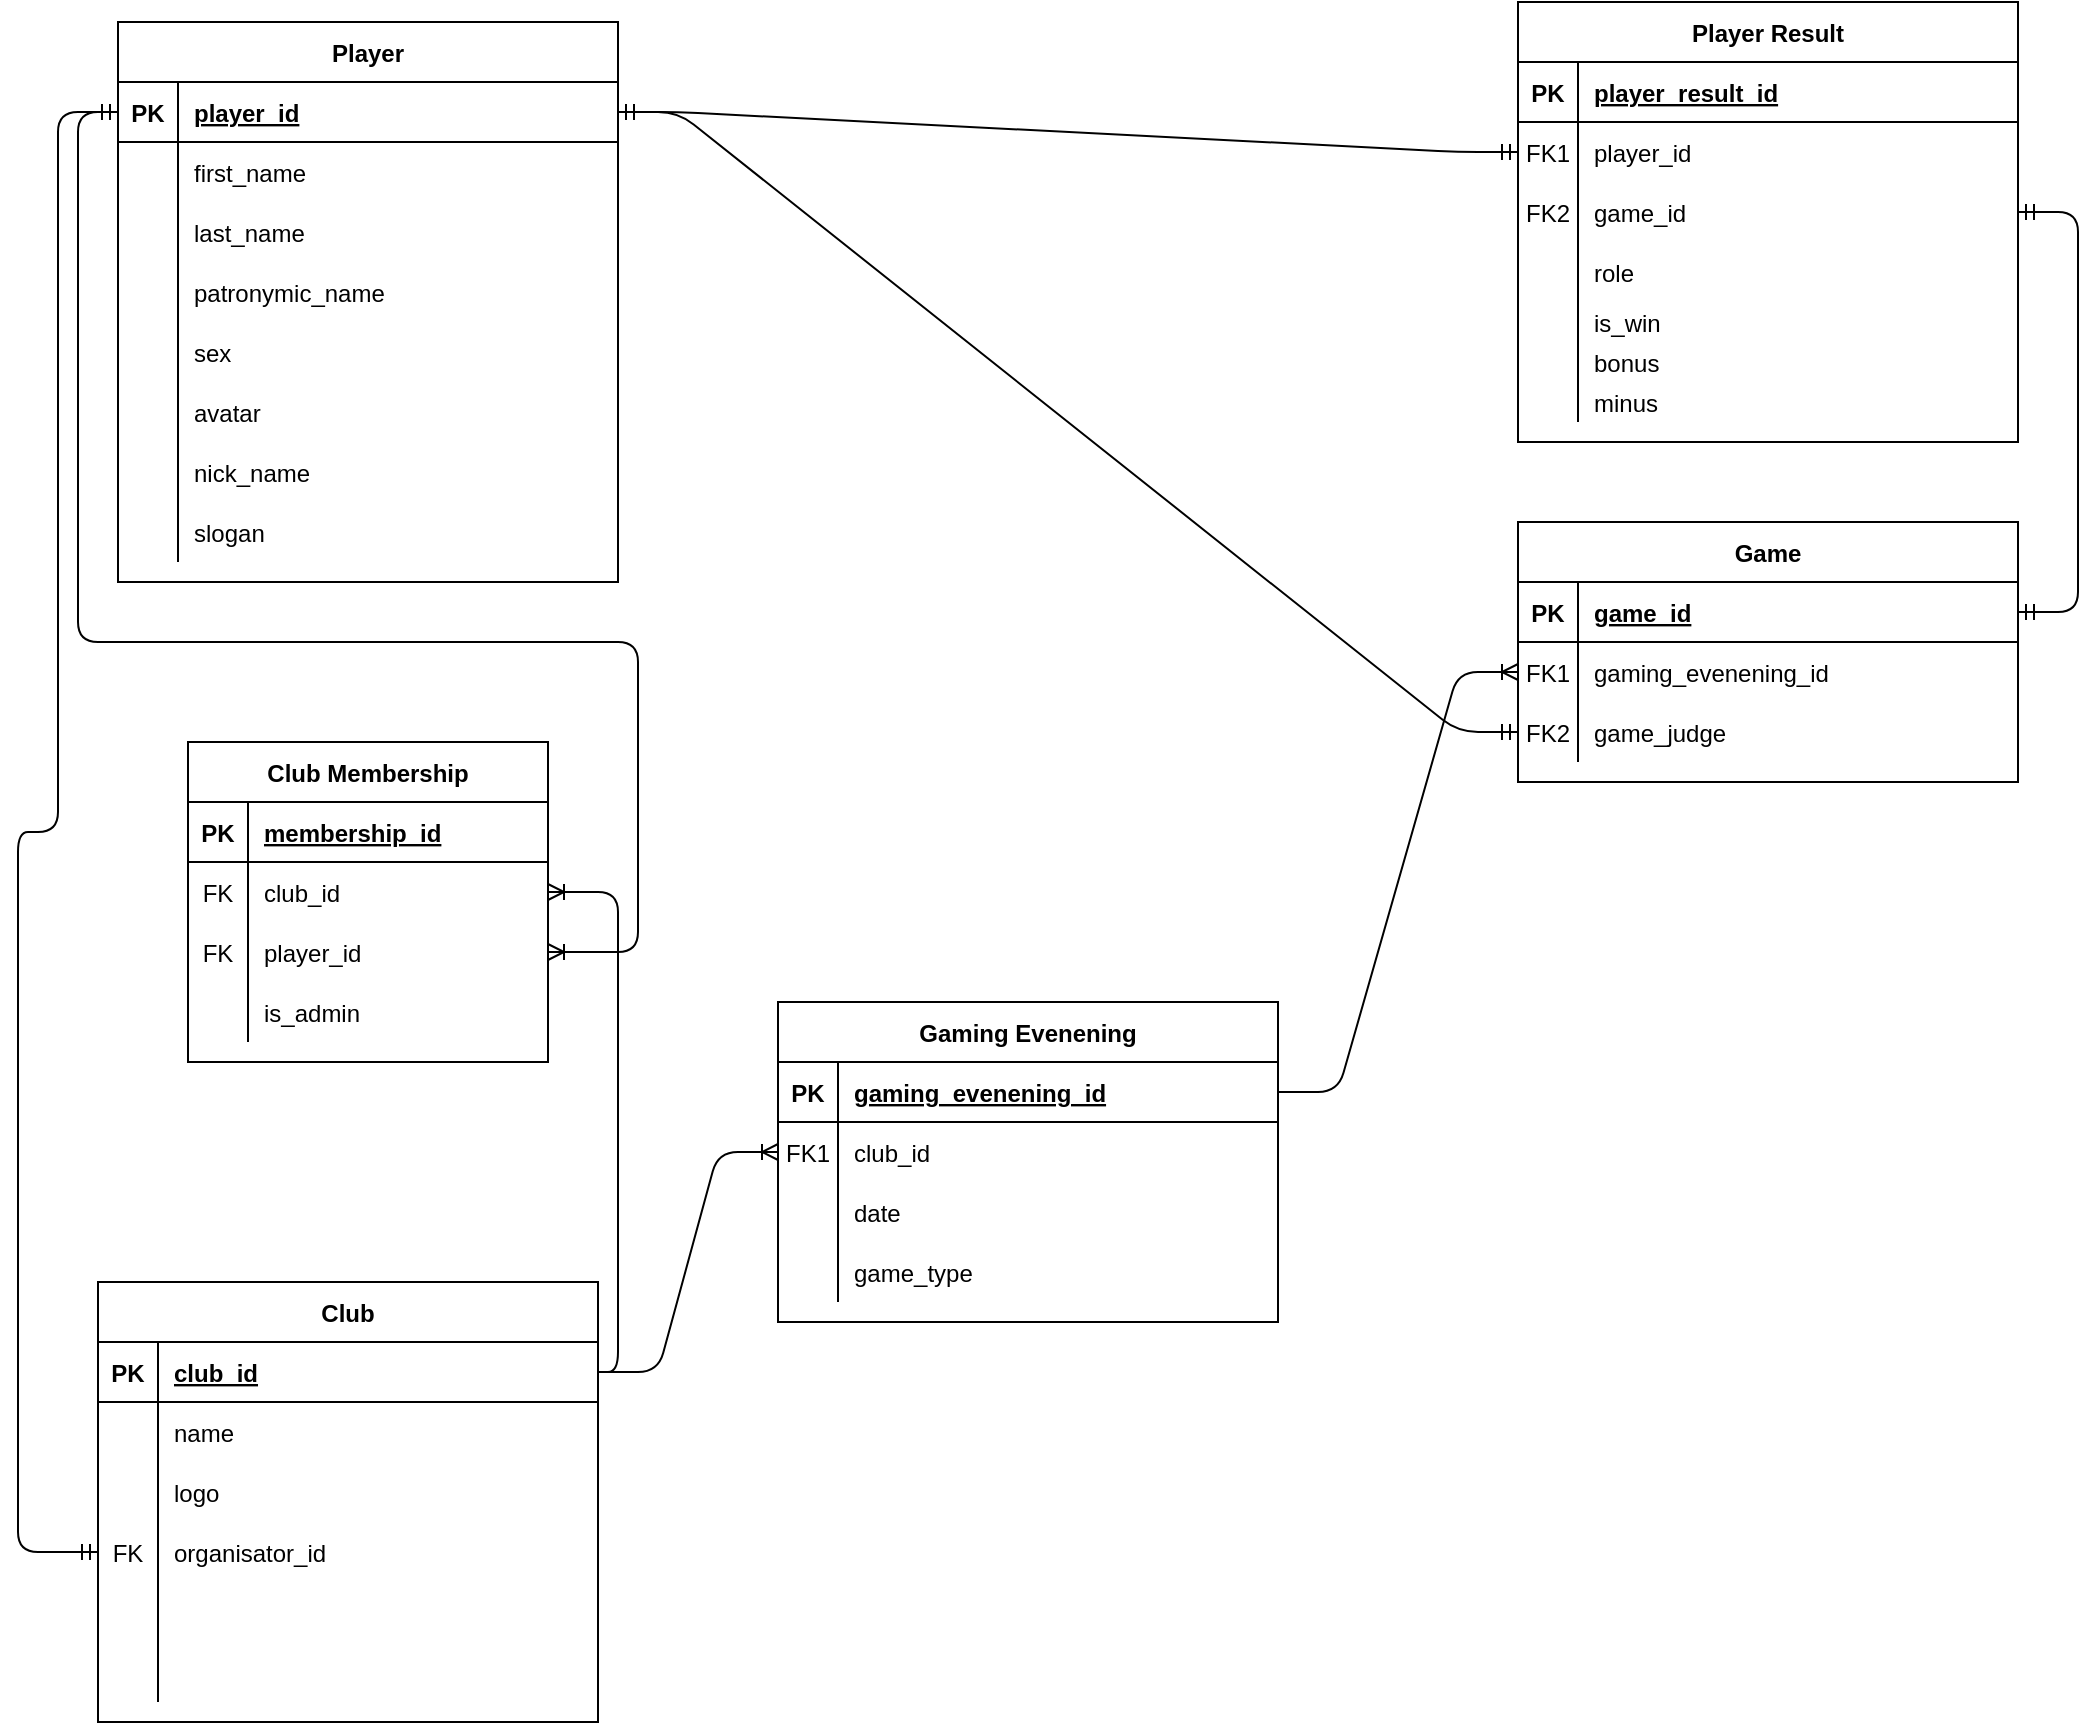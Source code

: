 <mxfile version="14.7.6" type="github">
  <diagram id="R2lEEEUBdFMjLlhIrx00" name="Page-1">
    <mxGraphModel dx="1550" dy="847" grid="1" gridSize="10" guides="1" tooltips="1" connect="1" arrows="1" fold="1" page="1" pageScale="1" pageWidth="850" pageHeight="1100" math="0" shadow="0" extFonts="Permanent Marker^https://fonts.googleapis.com/css?family=Permanent+Marker">
      <root>
        <mxCell id="0" />
        <mxCell id="1" parent="0" />
        <mxCell id="C-vyLk0tnHw3VtMMgP7b-2" value="Game" style="shape=table;startSize=30;container=1;collapsible=1;childLayout=tableLayout;fixedRows=1;rowLines=0;fontStyle=1;align=center;resizeLast=1;" parent="1" vertex="1">
          <mxGeometry x="770" y="330" width="250" height="130" as="geometry" />
        </mxCell>
        <mxCell id="C-vyLk0tnHw3VtMMgP7b-3" value="" style="shape=partialRectangle;collapsible=0;dropTarget=0;pointerEvents=0;fillColor=none;points=[[0,0.5],[1,0.5]];portConstraint=eastwest;top=0;left=0;right=0;bottom=1;" parent="C-vyLk0tnHw3VtMMgP7b-2" vertex="1">
          <mxGeometry y="30" width="250" height="30" as="geometry" />
        </mxCell>
        <mxCell id="C-vyLk0tnHw3VtMMgP7b-4" value="PK" style="shape=partialRectangle;overflow=hidden;connectable=0;fillColor=none;top=0;left=0;bottom=0;right=0;fontStyle=1;" parent="C-vyLk0tnHw3VtMMgP7b-3" vertex="1">
          <mxGeometry width="30" height="30" as="geometry" />
        </mxCell>
        <mxCell id="C-vyLk0tnHw3VtMMgP7b-5" value="game_id" style="shape=partialRectangle;overflow=hidden;connectable=0;fillColor=none;top=0;left=0;bottom=0;right=0;align=left;spacingLeft=6;fontStyle=5;" parent="C-vyLk0tnHw3VtMMgP7b-3" vertex="1">
          <mxGeometry x="30" width="220" height="30" as="geometry" />
        </mxCell>
        <mxCell id="C-vyLk0tnHw3VtMMgP7b-6" value="" style="shape=partialRectangle;collapsible=0;dropTarget=0;pointerEvents=0;fillColor=none;points=[[0,0.5],[1,0.5]];portConstraint=eastwest;top=0;left=0;right=0;bottom=0;" parent="C-vyLk0tnHw3VtMMgP7b-2" vertex="1">
          <mxGeometry y="60" width="250" height="30" as="geometry" />
        </mxCell>
        <mxCell id="C-vyLk0tnHw3VtMMgP7b-7" value="FK1" style="shape=partialRectangle;overflow=hidden;connectable=0;fillColor=none;top=0;left=0;bottom=0;right=0;" parent="C-vyLk0tnHw3VtMMgP7b-6" vertex="1">
          <mxGeometry width="30" height="30" as="geometry" />
        </mxCell>
        <mxCell id="C-vyLk0tnHw3VtMMgP7b-8" value="gaming_evenening_id" style="shape=partialRectangle;overflow=hidden;connectable=0;fillColor=none;top=0;left=0;bottom=0;right=0;align=left;spacingLeft=6;" parent="C-vyLk0tnHw3VtMMgP7b-6" vertex="1">
          <mxGeometry x="30" width="220" height="30" as="geometry" />
        </mxCell>
        <mxCell id="C-vyLk0tnHw3VtMMgP7b-9" value="" style="shape=partialRectangle;collapsible=0;dropTarget=0;pointerEvents=0;fillColor=none;points=[[0,0.5],[1,0.5]];portConstraint=eastwest;top=0;left=0;right=0;bottom=0;" parent="C-vyLk0tnHw3VtMMgP7b-2" vertex="1">
          <mxGeometry y="90" width="250" height="30" as="geometry" />
        </mxCell>
        <mxCell id="C-vyLk0tnHw3VtMMgP7b-10" value="FK2" style="shape=partialRectangle;overflow=hidden;connectable=0;fillColor=none;top=0;left=0;bottom=0;right=0;" parent="C-vyLk0tnHw3VtMMgP7b-9" vertex="1">
          <mxGeometry width="30" height="30" as="geometry" />
        </mxCell>
        <mxCell id="C-vyLk0tnHw3VtMMgP7b-11" value="game_judge" style="shape=partialRectangle;overflow=hidden;connectable=0;fillColor=none;top=0;left=0;bottom=0;right=0;align=left;spacingLeft=6;" parent="C-vyLk0tnHw3VtMMgP7b-9" vertex="1">
          <mxGeometry x="30" width="220" height="30" as="geometry" />
        </mxCell>
        <mxCell id="C-vyLk0tnHw3VtMMgP7b-13" value="Gaming Evenening" style="shape=table;startSize=30;container=1;collapsible=1;childLayout=tableLayout;fixedRows=1;rowLines=0;fontStyle=1;align=center;resizeLast=1;" parent="1" vertex="1">
          <mxGeometry x="400" y="570" width="250" height="160" as="geometry" />
        </mxCell>
        <mxCell id="C-vyLk0tnHw3VtMMgP7b-14" value="" style="shape=partialRectangle;collapsible=0;dropTarget=0;pointerEvents=0;fillColor=none;points=[[0,0.5],[1,0.5]];portConstraint=eastwest;top=0;left=0;right=0;bottom=1;" parent="C-vyLk0tnHw3VtMMgP7b-13" vertex="1">
          <mxGeometry y="30" width="250" height="30" as="geometry" />
        </mxCell>
        <mxCell id="C-vyLk0tnHw3VtMMgP7b-15" value="PK" style="shape=partialRectangle;overflow=hidden;connectable=0;fillColor=none;top=0;left=0;bottom=0;right=0;fontStyle=1;" parent="C-vyLk0tnHw3VtMMgP7b-14" vertex="1">
          <mxGeometry width="30" height="30" as="geometry" />
        </mxCell>
        <mxCell id="C-vyLk0tnHw3VtMMgP7b-16" value="gaming_evenening_id" style="shape=partialRectangle;overflow=hidden;connectable=0;fillColor=none;top=0;left=0;bottom=0;right=0;align=left;spacingLeft=6;fontStyle=5;" parent="C-vyLk0tnHw3VtMMgP7b-14" vertex="1">
          <mxGeometry x="30" width="220" height="30" as="geometry" />
        </mxCell>
        <mxCell id="C-vyLk0tnHw3VtMMgP7b-17" value="" style="shape=partialRectangle;collapsible=0;dropTarget=0;pointerEvents=0;fillColor=none;points=[[0,0.5],[1,0.5]];portConstraint=eastwest;top=0;left=0;right=0;bottom=0;" parent="C-vyLk0tnHw3VtMMgP7b-13" vertex="1">
          <mxGeometry y="60" width="250" height="30" as="geometry" />
        </mxCell>
        <mxCell id="C-vyLk0tnHw3VtMMgP7b-18" value="FK1" style="shape=partialRectangle;overflow=hidden;connectable=0;fillColor=none;top=0;left=0;bottom=0;right=0;" parent="C-vyLk0tnHw3VtMMgP7b-17" vertex="1">
          <mxGeometry width="30" height="30" as="geometry" />
        </mxCell>
        <mxCell id="C-vyLk0tnHw3VtMMgP7b-19" value="club_id" style="shape=partialRectangle;overflow=hidden;connectable=0;fillColor=none;top=0;left=0;bottom=0;right=0;align=left;spacingLeft=6;" parent="C-vyLk0tnHw3VtMMgP7b-17" vertex="1">
          <mxGeometry x="30" width="220" height="30" as="geometry" />
        </mxCell>
        <mxCell id="C-vyLk0tnHw3VtMMgP7b-20" value="" style="shape=partialRectangle;collapsible=0;dropTarget=0;pointerEvents=0;fillColor=none;points=[[0,0.5],[1,0.5]];portConstraint=eastwest;top=0;left=0;right=0;bottom=0;" parent="C-vyLk0tnHw3VtMMgP7b-13" vertex="1">
          <mxGeometry y="90" width="250" height="30" as="geometry" />
        </mxCell>
        <mxCell id="C-vyLk0tnHw3VtMMgP7b-21" value="" style="shape=partialRectangle;overflow=hidden;connectable=0;fillColor=none;top=0;left=0;bottom=0;right=0;" parent="C-vyLk0tnHw3VtMMgP7b-20" vertex="1">
          <mxGeometry width="30" height="30" as="geometry" />
        </mxCell>
        <mxCell id="C-vyLk0tnHw3VtMMgP7b-22" value="date" style="shape=partialRectangle;overflow=hidden;connectable=0;fillColor=none;top=0;left=0;bottom=0;right=0;align=left;spacingLeft=6;" parent="C-vyLk0tnHw3VtMMgP7b-20" vertex="1">
          <mxGeometry x="30" width="220" height="30" as="geometry" />
        </mxCell>
        <mxCell id="_1m9QKUvMicMQmcg96rF-60" value="" style="shape=partialRectangle;collapsible=0;dropTarget=0;pointerEvents=0;fillColor=none;points=[[0,0.5],[1,0.5]];portConstraint=eastwest;top=0;left=0;right=0;bottom=0;" parent="C-vyLk0tnHw3VtMMgP7b-13" vertex="1">
          <mxGeometry y="120" width="250" height="30" as="geometry" />
        </mxCell>
        <mxCell id="_1m9QKUvMicMQmcg96rF-61" value="" style="shape=partialRectangle;overflow=hidden;connectable=0;fillColor=none;top=0;left=0;bottom=0;right=0;" parent="_1m9QKUvMicMQmcg96rF-60" vertex="1">
          <mxGeometry width="30" height="30" as="geometry" />
        </mxCell>
        <mxCell id="_1m9QKUvMicMQmcg96rF-62" value="game_type" style="shape=partialRectangle;overflow=hidden;connectable=0;fillColor=none;top=0;left=0;bottom=0;right=0;align=left;spacingLeft=6;" parent="_1m9QKUvMicMQmcg96rF-60" vertex="1">
          <mxGeometry x="30" width="220" height="30" as="geometry" />
        </mxCell>
        <mxCell id="C-vyLk0tnHw3VtMMgP7b-23" value="Player" style="shape=table;startSize=30;container=1;collapsible=1;childLayout=tableLayout;fixedRows=1;rowLines=0;fontStyle=1;align=center;resizeLast=1;" parent="1" vertex="1">
          <mxGeometry x="70" y="80" width="250" height="280" as="geometry" />
        </mxCell>
        <mxCell id="C-vyLk0tnHw3VtMMgP7b-24" value="" style="shape=partialRectangle;collapsible=0;dropTarget=0;pointerEvents=0;fillColor=none;points=[[0,0.5],[1,0.5]];portConstraint=eastwest;top=0;left=0;right=0;bottom=1;" parent="C-vyLk0tnHw3VtMMgP7b-23" vertex="1">
          <mxGeometry y="30" width="250" height="30" as="geometry" />
        </mxCell>
        <mxCell id="C-vyLk0tnHw3VtMMgP7b-25" value="PK" style="shape=partialRectangle;overflow=hidden;connectable=0;fillColor=none;top=0;left=0;bottom=0;right=0;fontStyle=1;" parent="C-vyLk0tnHw3VtMMgP7b-24" vertex="1">
          <mxGeometry width="30" height="30" as="geometry" />
        </mxCell>
        <mxCell id="C-vyLk0tnHw3VtMMgP7b-26" value="player_id" style="shape=partialRectangle;overflow=hidden;connectable=0;fillColor=none;top=0;left=0;bottom=0;right=0;align=left;spacingLeft=6;fontStyle=5;" parent="C-vyLk0tnHw3VtMMgP7b-24" vertex="1">
          <mxGeometry x="30" width="220" height="30" as="geometry" />
        </mxCell>
        <mxCell id="C-vyLk0tnHw3VtMMgP7b-27" value="" style="shape=partialRectangle;collapsible=0;dropTarget=0;pointerEvents=0;fillColor=none;points=[[0,0.5],[1,0.5]];portConstraint=eastwest;top=0;left=0;right=0;bottom=0;" parent="C-vyLk0tnHw3VtMMgP7b-23" vertex="1">
          <mxGeometry y="60" width="250" height="30" as="geometry" />
        </mxCell>
        <mxCell id="C-vyLk0tnHw3VtMMgP7b-28" value="" style="shape=partialRectangle;overflow=hidden;connectable=0;fillColor=none;top=0;left=0;bottom=0;right=0;" parent="C-vyLk0tnHw3VtMMgP7b-27" vertex="1">
          <mxGeometry width="30" height="30" as="geometry" />
        </mxCell>
        <mxCell id="C-vyLk0tnHw3VtMMgP7b-29" value="first_name" style="shape=partialRectangle;overflow=hidden;connectable=0;fillColor=none;top=0;left=0;bottom=0;right=0;align=left;spacingLeft=6;" parent="C-vyLk0tnHw3VtMMgP7b-27" vertex="1">
          <mxGeometry x="30" width="220" height="30" as="geometry" />
        </mxCell>
        <mxCell id="_1m9QKUvMicMQmcg96rF-1" value="" style="shape=partialRectangle;collapsible=0;dropTarget=0;pointerEvents=0;fillColor=none;points=[[0,0.5],[1,0.5]];portConstraint=eastwest;top=0;left=0;right=0;bottom=0;" parent="C-vyLk0tnHw3VtMMgP7b-23" vertex="1">
          <mxGeometry y="90" width="250" height="30" as="geometry" />
        </mxCell>
        <mxCell id="_1m9QKUvMicMQmcg96rF-2" value="" style="shape=partialRectangle;overflow=hidden;connectable=0;fillColor=none;top=0;left=0;bottom=0;right=0;" parent="_1m9QKUvMicMQmcg96rF-1" vertex="1">
          <mxGeometry width="30" height="30" as="geometry" />
        </mxCell>
        <mxCell id="_1m9QKUvMicMQmcg96rF-3" value="last_name" style="shape=partialRectangle;overflow=hidden;connectable=0;fillColor=none;top=0;left=0;bottom=0;right=0;align=left;spacingLeft=6;" parent="_1m9QKUvMicMQmcg96rF-1" vertex="1">
          <mxGeometry x="30" width="220" height="30" as="geometry" />
        </mxCell>
        <mxCell id="_1m9QKUvMicMQmcg96rF-14" value="" style="shape=partialRectangle;collapsible=0;dropTarget=0;pointerEvents=0;fillColor=none;points=[[0,0.5],[1,0.5]];portConstraint=eastwest;top=0;left=0;right=0;bottom=0;" parent="C-vyLk0tnHw3VtMMgP7b-23" vertex="1">
          <mxGeometry y="120" width="250" height="30" as="geometry" />
        </mxCell>
        <mxCell id="_1m9QKUvMicMQmcg96rF-15" value="" style="shape=partialRectangle;overflow=hidden;connectable=0;fillColor=none;top=0;left=0;bottom=0;right=0;" parent="_1m9QKUvMicMQmcg96rF-14" vertex="1">
          <mxGeometry width="30" height="30" as="geometry" />
        </mxCell>
        <mxCell id="_1m9QKUvMicMQmcg96rF-16" value="patronymic_name" style="shape=partialRectangle;overflow=hidden;connectable=0;fillColor=none;top=0;left=0;bottom=0;right=0;align=left;spacingLeft=6;" parent="_1m9QKUvMicMQmcg96rF-14" vertex="1">
          <mxGeometry x="30" width="220" height="30" as="geometry" />
        </mxCell>
        <mxCell id="_1m9QKUvMicMQmcg96rF-17" value="" style="shape=partialRectangle;collapsible=0;dropTarget=0;pointerEvents=0;fillColor=none;points=[[0,0.5],[1,0.5]];portConstraint=eastwest;top=0;left=0;right=0;bottom=0;" parent="C-vyLk0tnHw3VtMMgP7b-23" vertex="1">
          <mxGeometry y="150" width="250" height="30" as="geometry" />
        </mxCell>
        <mxCell id="_1m9QKUvMicMQmcg96rF-18" value="" style="shape=partialRectangle;overflow=hidden;connectable=0;fillColor=none;top=0;left=0;bottom=0;right=0;" parent="_1m9QKUvMicMQmcg96rF-17" vertex="1">
          <mxGeometry width="30" height="30" as="geometry" />
        </mxCell>
        <mxCell id="_1m9QKUvMicMQmcg96rF-19" value="sex" style="shape=partialRectangle;overflow=hidden;connectable=0;fillColor=none;top=0;left=0;bottom=0;right=0;align=left;spacingLeft=6;" parent="_1m9QKUvMicMQmcg96rF-17" vertex="1">
          <mxGeometry x="30" width="220" height="30" as="geometry" />
        </mxCell>
        <mxCell id="_1m9QKUvMicMQmcg96rF-20" value="" style="shape=partialRectangle;collapsible=0;dropTarget=0;pointerEvents=0;fillColor=none;points=[[0,0.5],[1,0.5]];portConstraint=eastwest;top=0;left=0;right=0;bottom=0;" parent="C-vyLk0tnHw3VtMMgP7b-23" vertex="1">
          <mxGeometry y="180" width="250" height="30" as="geometry" />
        </mxCell>
        <mxCell id="_1m9QKUvMicMQmcg96rF-21" value="" style="shape=partialRectangle;overflow=hidden;connectable=0;fillColor=none;top=0;left=0;bottom=0;right=0;" parent="_1m9QKUvMicMQmcg96rF-20" vertex="1">
          <mxGeometry width="30" height="30" as="geometry" />
        </mxCell>
        <mxCell id="_1m9QKUvMicMQmcg96rF-22" value="avatar" style="shape=partialRectangle;overflow=hidden;connectable=0;fillColor=none;top=0;left=0;bottom=0;right=0;align=left;spacingLeft=6;" parent="_1m9QKUvMicMQmcg96rF-20" vertex="1">
          <mxGeometry x="30" width="220" height="30" as="geometry" />
        </mxCell>
        <mxCell id="_1m9QKUvMicMQmcg96rF-73" value="" style="shape=partialRectangle;collapsible=0;dropTarget=0;pointerEvents=0;fillColor=none;points=[[0,0.5],[1,0.5]];portConstraint=eastwest;top=0;left=0;right=0;bottom=0;" parent="C-vyLk0tnHw3VtMMgP7b-23" vertex="1">
          <mxGeometry y="210" width="250" height="30" as="geometry" />
        </mxCell>
        <mxCell id="_1m9QKUvMicMQmcg96rF-74" value="" style="shape=partialRectangle;overflow=hidden;connectable=0;fillColor=none;top=0;left=0;bottom=0;right=0;" parent="_1m9QKUvMicMQmcg96rF-73" vertex="1">
          <mxGeometry width="30" height="30" as="geometry" />
        </mxCell>
        <mxCell id="_1m9QKUvMicMQmcg96rF-75" value="nick_name" style="shape=partialRectangle;overflow=hidden;connectable=0;fillColor=none;top=0;left=0;bottom=0;right=0;align=left;spacingLeft=6;" parent="_1m9QKUvMicMQmcg96rF-73" vertex="1">
          <mxGeometry x="30" width="220" height="30" as="geometry" />
        </mxCell>
        <mxCell id="_1m9QKUvMicMQmcg96rF-76" value="" style="shape=partialRectangle;collapsible=0;dropTarget=0;pointerEvents=0;fillColor=none;points=[[0,0.5],[1,0.5]];portConstraint=eastwest;top=0;left=0;right=0;bottom=0;" parent="C-vyLk0tnHw3VtMMgP7b-23" vertex="1">
          <mxGeometry y="240" width="250" height="30" as="geometry" />
        </mxCell>
        <mxCell id="_1m9QKUvMicMQmcg96rF-77" value="" style="shape=partialRectangle;overflow=hidden;connectable=0;fillColor=none;top=0;left=0;bottom=0;right=0;" parent="_1m9QKUvMicMQmcg96rF-76" vertex="1">
          <mxGeometry width="30" height="30" as="geometry" />
        </mxCell>
        <mxCell id="_1m9QKUvMicMQmcg96rF-78" value="slogan" style="shape=partialRectangle;overflow=hidden;connectable=0;fillColor=none;top=0;left=0;bottom=0;right=0;align=left;spacingLeft=6;" parent="_1m9QKUvMicMQmcg96rF-76" vertex="1">
          <mxGeometry x="30" width="220" height="30" as="geometry" />
        </mxCell>
        <mxCell id="_1m9QKUvMicMQmcg96rF-23" value="Club" style="shape=table;startSize=30;container=1;collapsible=1;childLayout=tableLayout;fixedRows=1;rowLines=0;fontStyle=1;align=center;resizeLast=1;" parent="1" vertex="1">
          <mxGeometry x="60" y="710" width="250" height="220" as="geometry" />
        </mxCell>
        <mxCell id="_1m9QKUvMicMQmcg96rF-24" value="" style="shape=partialRectangle;collapsible=0;dropTarget=0;pointerEvents=0;fillColor=none;points=[[0,0.5],[1,0.5]];portConstraint=eastwest;top=0;left=0;right=0;bottom=1;" parent="_1m9QKUvMicMQmcg96rF-23" vertex="1">
          <mxGeometry y="30" width="250" height="30" as="geometry" />
        </mxCell>
        <mxCell id="_1m9QKUvMicMQmcg96rF-25" value="PK" style="shape=partialRectangle;overflow=hidden;connectable=0;fillColor=none;top=0;left=0;bottom=0;right=0;fontStyle=1;" parent="_1m9QKUvMicMQmcg96rF-24" vertex="1">
          <mxGeometry width="30" height="30" as="geometry" />
        </mxCell>
        <mxCell id="_1m9QKUvMicMQmcg96rF-26" value="club_id" style="shape=partialRectangle;overflow=hidden;connectable=0;fillColor=none;top=0;left=0;bottom=0;right=0;align=left;spacingLeft=6;fontStyle=5;" parent="_1m9QKUvMicMQmcg96rF-24" vertex="1">
          <mxGeometry x="30" width="220" height="30" as="geometry" />
        </mxCell>
        <mxCell id="_1m9QKUvMicMQmcg96rF-27" value="" style="shape=partialRectangle;collapsible=0;dropTarget=0;pointerEvents=0;fillColor=none;points=[[0,0.5],[1,0.5]];portConstraint=eastwest;top=0;left=0;right=0;bottom=0;" parent="_1m9QKUvMicMQmcg96rF-23" vertex="1">
          <mxGeometry y="60" width="250" height="30" as="geometry" />
        </mxCell>
        <mxCell id="_1m9QKUvMicMQmcg96rF-28" value="" style="shape=partialRectangle;overflow=hidden;connectable=0;fillColor=none;top=0;left=0;bottom=0;right=0;" parent="_1m9QKUvMicMQmcg96rF-27" vertex="1">
          <mxGeometry width="30" height="30" as="geometry" />
        </mxCell>
        <mxCell id="_1m9QKUvMicMQmcg96rF-29" value="name" style="shape=partialRectangle;overflow=hidden;connectable=0;fillColor=none;top=0;left=0;bottom=0;right=0;align=left;spacingLeft=6;" parent="_1m9QKUvMicMQmcg96rF-27" vertex="1">
          <mxGeometry x="30" width="220" height="30" as="geometry" />
        </mxCell>
        <mxCell id="_1m9QKUvMicMQmcg96rF-30" value="" style="shape=partialRectangle;collapsible=0;dropTarget=0;pointerEvents=0;fillColor=none;points=[[0,0.5],[1,0.5]];portConstraint=eastwest;top=0;left=0;right=0;bottom=0;" parent="_1m9QKUvMicMQmcg96rF-23" vertex="1">
          <mxGeometry y="90" width="250" height="30" as="geometry" />
        </mxCell>
        <mxCell id="_1m9QKUvMicMQmcg96rF-31" value="" style="shape=partialRectangle;overflow=hidden;connectable=0;fillColor=none;top=0;left=0;bottom=0;right=0;" parent="_1m9QKUvMicMQmcg96rF-30" vertex="1">
          <mxGeometry width="30" height="30" as="geometry" />
        </mxCell>
        <mxCell id="_1m9QKUvMicMQmcg96rF-32" value="logo" style="shape=partialRectangle;overflow=hidden;connectable=0;fillColor=none;top=0;left=0;bottom=0;right=0;align=left;spacingLeft=6;" parent="_1m9QKUvMicMQmcg96rF-30" vertex="1">
          <mxGeometry x="30" width="220" height="30" as="geometry" />
        </mxCell>
        <mxCell id="_1m9QKUvMicMQmcg96rF-33" value="" style="shape=partialRectangle;collapsible=0;dropTarget=0;pointerEvents=0;fillColor=none;points=[[0,0.5],[1,0.5]];portConstraint=eastwest;top=0;left=0;right=0;bottom=0;" parent="_1m9QKUvMicMQmcg96rF-23" vertex="1">
          <mxGeometry y="120" width="250" height="30" as="geometry" />
        </mxCell>
        <mxCell id="_1m9QKUvMicMQmcg96rF-34" value="FK" style="shape=partialRectangle;overflow=hidden;connectable=0;fillColor=none;top=0;left=0;bottom=0;right=0;" parent="_1m9QKUvMicMQmcg96rF-33" vertex="1">
          <mxGeometry width="30" height="30" as="geometry" />
        </mxCell>
        <mxCell id="_1m9QKUvMicMQmcg96rF-35" value="organisator_id" style="shape=partialRectangle;overflow=hidden;connectable=0;fillColor=none;top=0;left=0;bottom=0;right=0;align=left;spacingLeft=6;" parent="_1m9QKUvMicMQmcg96rF-33" vertex="1">
          <mxGeometry x="30" width="220" height="30" as="geometry" />
        </mxCell>
        <mxCell id="_1m9QKUvMicMQmcg96rF-36" value="" style="shape=partialRectangle;collapsible=0;dropTarget=0;pointerEvents=0;fillColor=none;points=[[0,0.5],[1,0.5]];portConstraint=eastwest;top=0;left=0;right=0;bottom=0;" parent="_1m9QKUvMicMQmcg96rF-23" vertex="1">
          <mxGeometry y="150" width="250" height="30" as="geometry" />
        </mxCell>
        <mxCell id="_1m9QKUvMicMQmcg96rF-37" value="" style="shape=partialRectangle;overflow=hidden;connectable=0;fillColor=none;top=0;left=0;bottom=0;right=0;" parent="_1m9QKUvMicMQmcg96rF-36" vertex="1">
          <mxGeometry width="30" height="30" as="geometry" />
        </mxCell>
        <mxCell id="_1m9QKUvMicMQmcg96rF-38" value="" style="shape=partialRectangle;overflow=hidden;connectable=0;fillColor=none;top=0;left=0;bottom=0;right=0;align=left;spacingLeft=6;" parent="_1m9QKUvMicMQmcg96rF-36" vertex="1">
          <mxGeometry x="30" width="220" height="30" as="geometry" />
        </mxCell>
        <mxCell id="_1m9QKUvMicMQmcg96rF-39" value="" style="shape=partialRectangle;collapsible=0;dropTarget=0;pointerEvents=0;fillColor=none;points=[[0,0.5],[1,0.5]];portConstraint=eastwest;top=0;left=0;right=0;bottom=0;" parent="_1m9QKUvMicMQmcg96rF-23" vertex="1">
          <mxGeometry y="180" width="250" height="30" as="geometry" />
        </mxCell>
        <mxCell id="_1m9QKUvMicMQmcg96rF-40" value="" style="shape=partialRectangle;overflow=hidden;connectable=0;fillColor=none;top=0;left=0;bottom=0;right=0;" parent="_1m9QKUvMicMQmcg96rF-39" vertex="1">
          <mxGeometry width="30" height="30" as="geometry" />
        </mxCell>
        <mxCell id="_1m9QKUvMicMQmcg96rF-41" value="" style="shape=partialRectangle;overflow=hidden;connectable=0;fillColor=none;top=0;left=0;bottom=0;right=0;align=left;spacingLeft=6;" parent="_1m9QKUvMicMQmcg96rF-39" vertex="1">
          <mxGeometry x="30" width="220" height="30" as="geometry" />
        </mxCell>
        <mxCell id="_1m9QKUvMicMQmcg96rF-42" value="" style="edgeStyle=entityRelationEdgeStyle;fontSize=12;html=1;endArrow=ERoneToMany;" parent="1" source="_1m9QKUvMicMQmcg96rF-24" target="C-vyLk0tnHw3VtMMgP7b-17" edge="1">
          <mxGeometry width="100" height="100" relative="1" as="geometry">
            <mxPoint x="610" y="920" as="sourcePoint" />
            <mxPoint x="710" y="820" as="targetPoint" />
          </mxGeometry>
        </mxCell>
        <mxCell id="_1m9QKUvMicMQmcg96rF-44" value="" style="edgeStyle=entityRelationEdgeStyle;fontSize=12;html=1;endArrow=ERoneToMany;entryX=0;entryY=0.5;entryDx=0;entryDy=0;" parent="1" source="C-vyLk0tnHw3VtMMgP7b-14" target="C-vyLk0tnHw3VtMMgP7b-6" edge="1">
          <mxGeometry width="100" height="100" relative="1" as="geometry">
            <mxPoint x="800" y="450" as="sourcePoint" />
            <mxPoint x="900" y="350" as="targetPoint" />
          </mxGeometry>
        </mxCell>
        <mxCell id="_1m9QKUvMicMQmcg96rF-45" value="Player Result" style="shape=table;startSize=30;container=1;collapsible=1;childLayout=tableLayout;fixedRows=1;rowLines=0;fontStyle=1;align=center;resizeLast=1;" parent="1" vertex="1">
          <mxGeometry x="770" y="70" width="250" height="220" as="geometry" />
        </mxCell>
        <mxCell id="_1m9QKUvMicMQmcg96rF-46" value="" style="shape=partialRectangle;collapsible=0;dropTarget=0;pointerEvents=0;fillColor=none;points=[[0,0.5],[1,0.5]];portConstraint=eastwest;top=0;left=0;right=0;bottom=1;" parent="_1m9QKUvMicMQmcg96rF-45" vertex="1">
          <mxGeometry y="30" width="250" height="30" as="geometry" />
        </mxCell>
        <mxCell id="_1m9QKUvMicMQmcg96rF-47" value="PK" style="shape=partialRectangle;overflow=hidden;connectable=0;fillColor=none;top=0;left=0;bottom=0;right=0;fontStyle=1;" parent="_1m9QKUvMicMQmcg96rF-46" vertex="1">
          <mxGeometry width="30" height="30" as="geometry" />
        </mxCell>
        <mxCell id="_1m9QKUvMicMQmcg96rF-48" value="player_result_id" style="shape=partialRectangle;overflow=hidden;connectable=0;fillColor=none;top=0;left=0;bottom=0;right=0;align=left;spacingLeft=6;fontStyle=5;" parent="_1m9QKUvMicMQmcg96rF-46" vertex="1">
          <mxGeometry x="30" width="220" height="30" as="geometry" />
        </mxCell>
        <mxCell id="_1m9QKUvMicMQmcg96rF-49" value="" style="shape=partialRectangle;collapsible=0;dropTarget=0;pointerEvents=0;fillColor=none;points=[[0,0.5],[1,0.5]];portConstraint=eastwest;top=0;left=0;right=0;bottom=0;" parent="_1m9QKUvMicMQmcg96rF-45" vertex="1">
          <mxGeometry y="60" width="250" height="30" as="geometry" />
        </mxCell>
        <mxCell id="_1m9QKUvMicMQmcg96rF-50" value="FK1" style="shape=partialRectangle;overflow=hidden;connectable=0;fillColor=none;top=0;left=0;bottom=0;right=0;" parent="_1m9QKUvMicMQmcg96rF-49" vertex="1">
          <mxGeometry width="30" height="30" as="geometry" />
        </mxCell>
        <mxCell id="_1m9QKUvMicMQmcg96rF-51" value="player_id" style="shape=partialRectangle;overflow=hidden;connectable=0;fillColor=none;top=0;left=0;bottom=0;right=0;align=left;spacingLeft=6;" parent="_1m9QKUvMicMQmcg96rF-49" vertex="1">
          <mxGeometry x="30" width="220" height="30" as="geometry" />
        </mxCell>
        <mxCell id="_1m9QKUvMicMQmcg96rF-52" value="" style="shape=partialRectangle;collapsible=0;dropTarget=0;pointerEvents=0;fillColor=none;points=[[0,0.5],[1,0.5]];portConstraint=eastwest;top=0;left=0;right=0;bottom=0;" parent="_1m9QKUvMicMQmcg96rF-45" vertex="1">
          <mxGeometry y="90" width="250" height="30" as="geometry" />
        </mxCell>
        <mxCell id="_1m9QKUvMicMQmcg96rF-53" value="FK2" style="shape=partialRectangle;overflow=hidden;connectable=0;fillColor=none;top=0;left=0;bottom=0;right=0;" parent="_1m9QKUvMicMQmcg96rF-52" vertex="1">
          <mxGeometry width="30" height="30" as="geometry" />
        </mxCell>
        <mxCell id="_1m9QKUvMicMQmcg96rF-54" value="game_id" style="shape=partialRectangle;overflow=hidden;connectable=0;fillColor=none;top=0;left=0;bottom=0;right=0;align=left;spacingLeft=6;" parent="_1m9QKUvMicMQmcg96rF-52" vertex="1">
          <mxGeometry x="30" width="220" height="30" as="geometry" />
        </mxCell>
        <mxCell id="_1m9QKUvMicMQmcg96rF-56" value="" style="shape=partialRectangle;collapsible=0;dropTarget=0;pointerEvents=0;fillColor=none;points=[[0,0.5],[1,0.5]];portConstraint=eastwest;top=0;left=0;right=0;bottom=0;" parent="_1m9QKUvMicMQmcg96rF-45" vertex="1">
          <mxGeometry y="120" width="250" height="30" as="geometry" />
        </mxCell>
        <mxCell id="_1m9QKUvMicMQmcg96rF-57" value="" style="shape=partialRectangle;overflow=hidden;connectable=0;fillColor=none;top=0;left=0;bottom=0;right=0;" parent="_1m9QKUvMicMQmcg96rF-56" vertex="1">
          <mxGeometry width="30" height="30" as="geometry" />
        </mxCell>
        <mxCell id="_1m9QKUvMicMQmcg96rF-58" value="role" style="shape=partialRectangle;overflow=hidden;connectable=0;fillColor=none;top=0;left=0;bottom=0;right=0;align=left;spacingLeft=6;" parent="_1m9QKUvMicMQmcg96rF-56" vertex="1">
          <mxGeometry x="30" width="220" height="30" as="geometry" />
        </mxCell>
        <mxCell id="_1m9QKUvMicMQmcg96rF-63" value="" style="shape=partialRectangle;collapsible=0;dropTarget=0;pointerEvents=0;fillColor=none;points=[[0,0.5],[1,0.5]];portConstraint=eastwest;top=0;left=0;right=0;bottom=0;" parent="_1m9QKUvMicMQmcg96rF-45" vertex="1">
          <mxGeometry y="150" width="250" height="20" as="geometry" />
        </mxCell>
        <mxCell id="_1m9QKUvMicMQmcg96rF-64" value="" style="shape=partialRectangle;overflow=hidden;connectable=0;fillColor=none;top=0;left=0;bottom=0;right=0;" parent="_1m9QKUvMicMQmcg96rF-63" vertex="1">
          <mxGeometry width="30" height="20" as="geometry" />
        </mxCell>
        <mxCell id="_1m9QKUvMicMQmcg96rF-65" value="is_win" style="shape=partialRectangle;overflow=hidden;connectable=0;fillColor=none;top=0;left=0;bottom=0;right=0;align=left;spacingLeft=6;" parent="_1m9QKUvMicMQmcg96rF-63" vertex="1">
          <mxGeometry x="30" width="220" height="20" as="geometry" />
        </mxCell>
        <mxCell id="_1m9QKUvMicMQmcg96rF-66" value="" style="shape=partialRectangle;collapsible=0;dropTarget=0;pointerEvents=0;fillColor=none;points=[[0,0.5],[1,0.5]];portConstraint=eastwest;top=0;left=0;right=0;bottom=0;" parent="_1m9QKUvMicMQmcg96rF-45" vertex="1">
          <mxGeometry y="170" width="250" height="20" as="geometry" />
        </mxCell>
        <mxCell id="_1m9QKUvMicMQmcg96rF-67" value="" style="shape=partialRectangle;overflow=hidden;connectable=0;fillColor=none;top=0;left=0;bottom=0;right=0;" parent="_1m9QKUvMicMQmcg96rF-66" vertex="1">
          <mxGeometry width="30" height="20" as="geometry" />
        </mxCell>
        <mxCell id="_1m9QKUvMicMQmcg96rF-68" value="bonus" style="shape=partialRectangle;overflow=hidden;connectable=0;fillColor=none;top=0;left=0;bottom=0;right=0;align=left;spacingLeft=6;" parent="_1m9QKUvMicMQmcg96rF-66" vertex="1">
          <mxGeometry x="30" width="220" height="20" as="geometry" />
        </mxCell>
        <mxCell id="_1m9QKUvMicMQmcg96rF-70" value="" style="shape=partialRectangle;collapsible=0;dropTarget=0;pointerEvents=0;fillColor=none;points=[[0,0.5],[1,0.5]];portConstraint=eastwest;top=0;left=0;right=0;bottom=0;" parent="_1m9QKUvMicMQmcg96rF-45" vertex="1">
          <mxGeometry y="190" width="250" height="20" as="geometry" />
        </mxCell>
        <mxCell id="_1m9QKUvMicMQmcg96rF-71" value="" style="shape=partialRectangle;overflow=hidden;connectable=0;fillColor=none;top=0;left=0;bottom=0;right=0;" parent="_1m9QKUvMicMQmcg96rF-70" vertex="1">
          <mxGeometry width="30" height="20" as="geometry" />
        </mxCell>
        <mxCell id="_1m9QKUvMicMQmcg96rF-72" value="minus" style="shape=partialRectangle;overflow=hidden;connectable=0;fillColor=none;top=0;left=0;bottom=0;right=0;align=left;spacingLeft=6;" parent="_1m9QKUvMicMQmcg96rF-70" vertex="1">
          <mxGeometry x="30" width="220" height="20" as="geometry" />
        </mxCell>
        <mxCell id="_1m9QKUvMicMQmcg96rF-55" value="" style="edgeStyle=entityRelationEdgeStyle;fontSize=12;html=1;endArrow=ERmandOne;startArrow=ERmandOne;" parent="1" source="C-vyLk0tnHw3VtMMgP7b-24" target="_1m9QKUvMicMQmcg96rF-49" edge="1">
          <mxGeometry width="100" height="100" relative="1" as="geometry">
            <mxPoint x="750" y="300" as="sourcePoint" />
            <mxPoint x="850" y="200" as="targetPoint" />
          </mxGeometry>
        </mxCell>
        <mxCell id="_1m9QKUvMicMQmcg96rF-59" value="" style="edgeStyle=entityRelationEdgeStyle;fontSize=12;html=1;endArrow=ERmandOne;startArrow=ERmandOne;exitX=1;exitY=0.5;exitDx=0;exitDy=0;" parent="1" source="C-vyLk0tnHw3VtMMgP7b-3" target="_1m9QKUvMicMQmcg96rF-52" edge="1">
          <mxGeometry width="100" height="100" relative="1" as="geometry">
            <mxPoint x="320" y="175" as="sourcePoint" />
            <mxPoint x="820" y="355" as="targetPoint" />
          </mxGeometry>
        </mxCell>
        <mxCell id="_1m9QKUvMicMQmcg96rF-69" value="" style="edgeStyle=entityRelationEdgeStyle;fontSize=12;html=1;endArrow=ERmandOne;startArrow=ERmandOne;" parent="1" source="C-vyLk0tnHw3VtMMgP7b-9" target="C-vyLk0tnHw3VtMMgP7b-24" edge="1">
          <mxGeometry width="100" height="100" relative="1" as="geometry">
            <mxPoint x="1070" y="730" as="sourcePoint" />
            <mxPoint x="1500" y="820" as="targetPoint" />
          </mxGeometry>
        </mxCell>
        <mxCell id="1QzZY4IK5qwGDlfZ4K-i-1" value="Club Membership" style="shape=table;startSize=30;container=1;collapsible=1;childLayout=tableLayout;fixedRows=1;rowLines=0;fontStyle=1;align=center;resizeLast=1;" vertex="1" parent="1">
          <mxGeometry x="105" y="440" width="180" height="160" as="geometry" />
        </mxCell>
        <mxCell id="1QzZY4IK5qwGDlfZ4K-i-2" value="" style="shape=partialRectangle;collapsible=0;dropTarget=0;pointerEvents=0;fillColor=none;top=0;left=0;bottom=1;right=0;points=[[0,0.5],[1,0.5]];portConstraint=eastwest;" vertex="1" parent="1QzZY4IK5qwGDlfZ4K-i-1">
          <mxGeometry y="30" width="180" height="30" as="geometry" />
        </mxCell>
        <mxCell id="1QzZY4IK5qwGDlfZ4K-i-3" value="PK" style="shape=partialRectangle;connectable=0;fillColor=none;top=0;left=0;bottom=0;right=0;fontStyle=1;overflow=hidden;" vertex="1" parent="1QzZY4IK5qwGDlfZ4K-i-2">
          <mxGeometry width="30" height="30" as="geometry" />
        </mxCell>
        <mxCell id="1QzZY4IK5qwGDlfZ4K-i-4" value="membership_id" style="shape=partialRectangle;connectable=0;fillColor=none;top=0;left=0;bottom=0;right=0;align=left;spacingLeft=6;fontStyle=5;overflow=hidden;" vertex="1" parent="1QzZY4IK5qwGDlfZ4K-i-2">
          <mxGeometry x="30" width="150" height="30" as="geometry" />
        </mxCell>
        <mxCell id="1QzZY4IK5qwGDlfZ4K-i-5" value="" style="shape=partialRectangle;collapsible=0;dropTarget=0;pointerEvents=0;fillColor=none;top=0;left=0;bottom=0;right=0;points=[[0,0.5],[1,0.5]];portConstraint=eastwest;" vertex="1" parent="1QzZY4IK5qwGDlfZ4K-i-1">
          <mxGeometry y="60" width="180" height="30" as="geometry" />
        </mxCell>
        <mxCell id="1QzZY4IK5qwGDlfZ4K-i-6" value="FK" style="shape=partialRectangle;connectable=0;fillColor=none;top=0;left=0;bottom=0;right=0;editable=1;overflow=hidden;" vertex="1" parent="1QzZY4IK5qwGDlfZ4K-i-5">
          <mxGeometry width="30" height="30" as="geometry" />
        </mxCell>
        <mxCell id="1QzZY4IK5qwGDlfZ4K-i-7" value="club_id" style="shape=partialRectangle;connectable=0;fillColor=none;top=0;left=0;bottom=0;right=0;align=left;spacingLeft=6;overflow=hidden;" vertex="1" parent="1QzZY4IK5qwGDlfZ4K-i-5">
          <mxGeometry x="30" width="150" height="30" as="geometry" />
        </mxCell>
        <mxCell id="1QzZY4IK5qwGDlfZ4K-i-8" value="" style="shape=partialRectangle;collapsible=0;dropTarget=0;pointerEvents=0;fillColor=none;top=0;left=0;bottom=0;right=0;points=[[0,0.5],[1,0.5]];portConstraint=eastwest;" vertex="1" parent="1QzZY4IK5qwGDlfZ4K-i-1">
          <mxGeometry y="90" width="180" height="30" as="geometry" />
        </mxCell>
        <mxCell id="1QzZY4IK5qwGDlfZ4K-i-9" value="FK" style="shape=partialRectangle;connectable=0;fillColor=none;top=0;left=0;bottom=0;right=0;editable=1;overflow=hidden;" vertex="1" parent="1QzZY4IK5qwGDlfZ4K-i-8">
          <mxGeometry width="30" height="30" as="geometry" />
        </mxCell>
        <mxCell id="1QzZY4IK5qwGDlfZ4K-i-10" value="player_id" style="shape=partialRectangle;connectable=0;fillColor=none;top=0;left=0;bottom=0;right=0;align=left;spacingLeft=6;overflow=hidden;" vertex="1" parent="1QzZY4IK5qwGDlfZ4K-i-8">
          <mxGeometry x="30" width="150" height="30" as="geometry" />
        </mxCell>
        <mxCell id="1QzZY4IK5qwGDlfZ4K-i-11" value="" style="shape=partialRectangle;collapsible=0;dropTarget=0;pointerEvents=0;fillColor=none;top=0;left=0;bottom=0;right=0;points=[[0,0.5],[1,0.5]];portConstraint=eastwest;" vertex="1" parent="1QzZY4IK5qwGDlfZ4K-i-1">
          <mxGeometry y="120" width="180" height="30" as="geometry" />
        </mxCell>
        <mxCell id="1QzZY4IK5qwGDlfZ4K-i-12" value="" style="shape=partialRectangle;connectable=0;fillColor=none;top=0;left=0;bottom=0;right=0;editable=1;overflow=hidden;" vertex="1" parent="1QzZY4IK5qwGDlfZ4K-i-11">
          <mxGeometry width="30" height="30" as="geometry" />
        </mxCell>
        <mxCell id="1QzZY4IK5qwGDlfZ4K-i-13" value="is_admin" style="shape=partialRectangle;connectable=0;fillColor=none;top=0;left=0;bottom=0;right=0;align=left;spacingLeft=6;overflow=hidden;" vertex="1" parent="1QzZY4IK5qwGDlfZ4K-i-11">
          <mxGeometry x="30" width="150" height="30" as="geometry" />
        </mxCell>
        <mxCell id="1QzZY4IK5qwGDlfZ4K-i-14" value="" style="edgeStyle=orthogonalEdgeStyle;fontSize=12;html=1;endArrow=ERmandOne;startArrow=ERmandOne;" edge="1" parent="1" source="C-vyLk0tnHw3VtMMgP7b-24" target="_1m9QKUvMicMQmcg96rF-33">
          <mxGeometry width="100" height="100" relative="1" as="geometry">
            <mxPoint x="520" y="1020" as="sourcePoint" />
            <mxPoint x="620" y="920" as="targetPoint" />
            <Array as="points">
              <mxPoint x="40" y="125" />
              <mxPoint x="40" y="485" />
              <mxPoint x="20" y="485" />
              <mxPoint x="20" y="845" />
            </Array>
          </mxGeometry>
        </mxCell>
        <mxCell id="1QzZY4IK5qwGDlfZ4K-i-15" value="" style="edgeStyle=orthogonalEdgeStyle;fontSize=12;html=1;endArrow=ERoneToMany;" edge="1" parent="1" source="C-vyLk0tnHw3VtMMgP7b-24" target="1QzZY4IK5qwGDlfZ4K-i-8">
          <mxGeometry width="100" height="100" relative="1" as="geometry">
            <mxPoint x="410" y="500" as="sourcePoint" />
            <mxPoint x="510" y="400" as="targetPoint" />
            <Array as="points">
              <mxPoint x="50" y="125" />
              <mxPoint x="50" y="390" />
              <mxPoint x="330" y="390" />
              <mxPoint x="330" y="545" />
            </Array>
          </mxGeometry>
        </mxCell>
        <mxCell id="1QzZY4IK5qwGDlfZ4K-i-16" value="" style="edgeStyle=orthogonalEdgeStyle;fontSize=12;html=1;endArrow=ERoneToMany;entryX=1;entryY=0.5;entryDx=0;entryDy=0;" edge="1" parent="1" source="_1m9QKUvMicMQmcg96rF-24" target="1QzZY4IK5qwGDlfZ4K-i-5">
          <mxGeometry width="100" height="100" relative="1" as="geometry">
            <mxPoint x="890" y="480" as="sourcePoint" />
            <mxPoint x="1105" y="900" as="targetPoint" />
          </mxGeometry>
        </mxCell>
      </root>
    </mxGraphModel>
  </diagram>
</mxfile>
